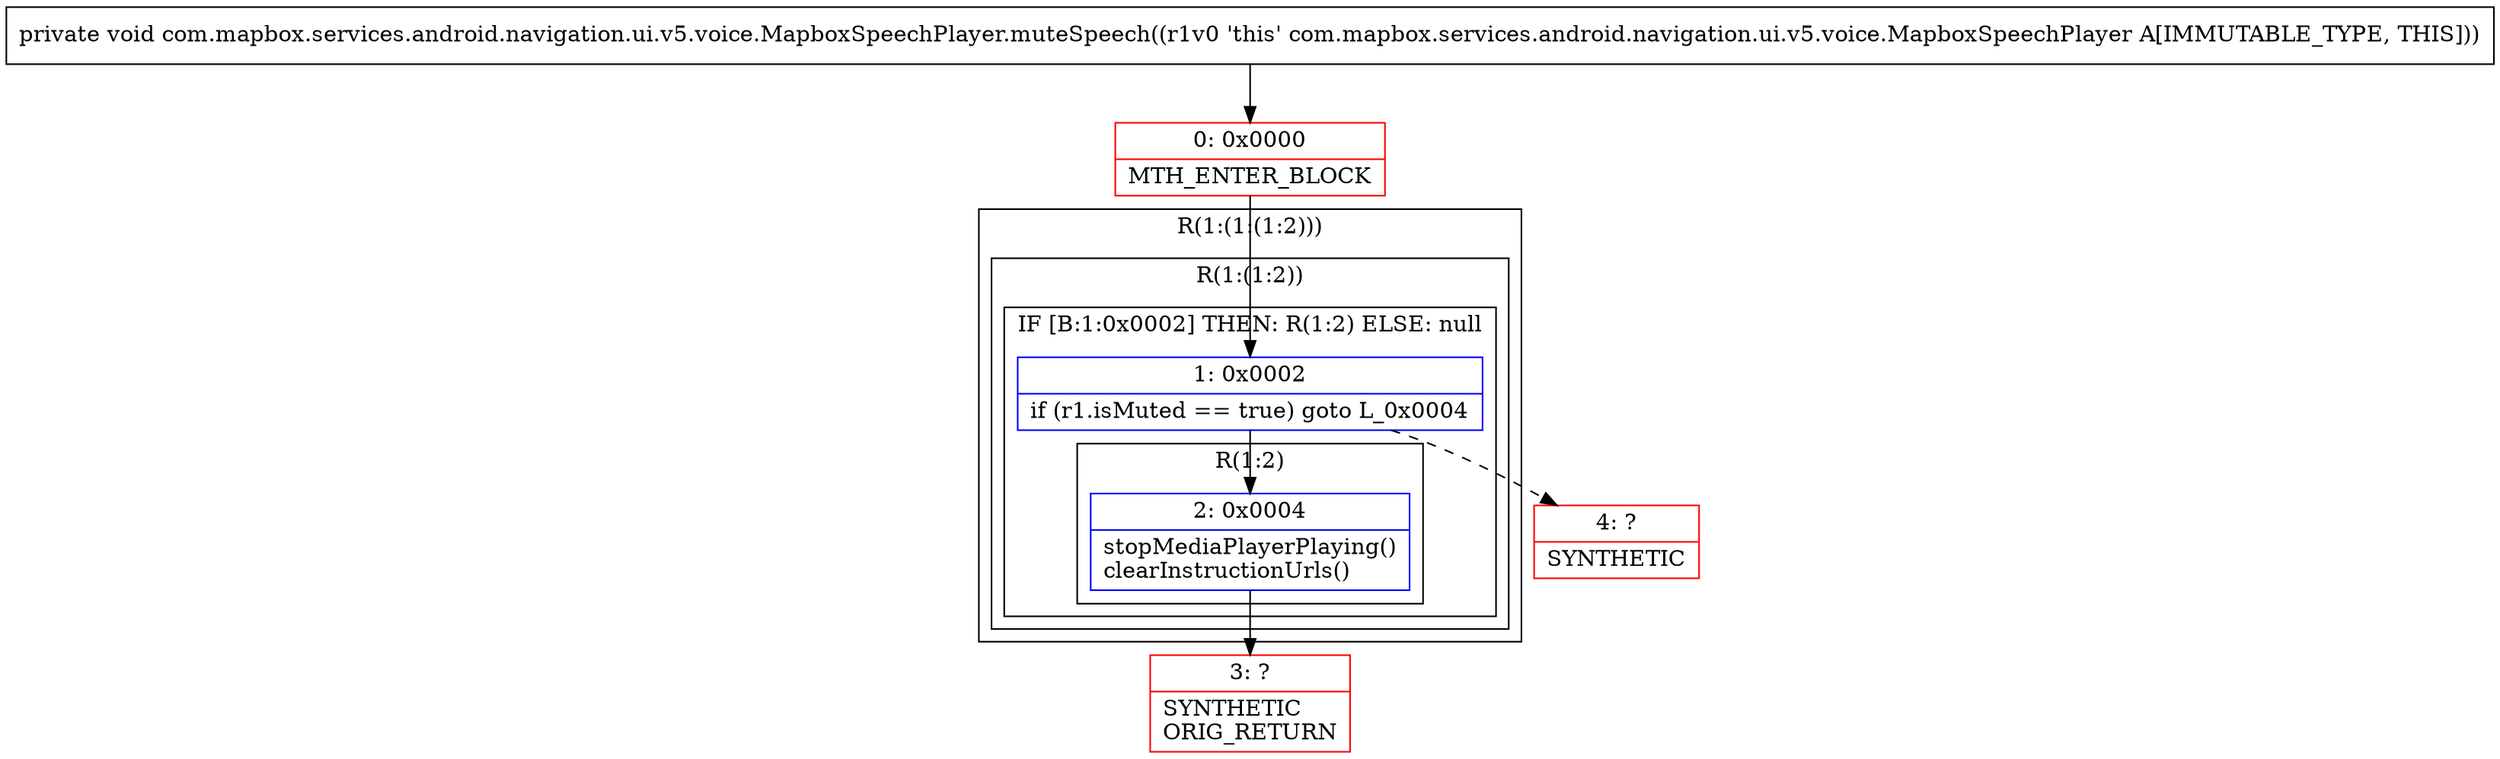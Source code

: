 digraph "CFG forcom.mapbox.services.android.navigation.ui.v5.voice.MapboxSpeechPlayer.muteSpeech()V" {
subgraph cluster_Region_1112228391 {
label = "R(1:(1:(1:2)))";
node [shape=record,color=blue];
subgraph cluster_Region_1408034019 {
label = "R(1:(1:2))";
node [shape=record,color=blue];
subgraph cluster_IfRegion_1021773841 {
label = "IF [B:1:0x0002] THEN: R(1:2) ELSE: null";
node [shape=record,color=blue];
Node_1 [shape=record,label="{1\:\ 0x0002|if (r1.isMuted == true) goto L_0x0004\l}"];
subgraph cluster_Region_1931766390 {
label = "R(1:2)";
node [shape=record,color=blue];
Node_2 [shape=record,label="{2\:\ 0x0004|stopMediaPlayerPlaying()\lclearInstructionUrls()\l}"];
}
}
}
}
Node_0 [shape=record,color=red,label="{0\:\ 0x0000|MTH_ENTER_BLOCK\l}"];
Node_3 [shape=record,color=red,label="{3\:\ ?|SYNTHETIC\lORIG_RETURN\l}"];
Node_4 [shape=record,color=red,label="{4\:\ ?|SYNTHETIC\l}"];
MethodNode[shape=record,label="{private void com.mapbox.services.android.navigation.ui.v5.voice.MapboxSpeechPlayer.muteSpeech((r1v0 'this' com.mapbox.services.android.navigation.ui.v5.voice.MapboxSpeechPlayer A[IMMUTABLE_TYPE, THIS])) }"];
MethodNode -> Node_0;
Node_1 -> Node_2;
Node_1 -> Node_4[style=dashed];
Node_2 -> Node_3;
Node_0 -> Node_1;
}

